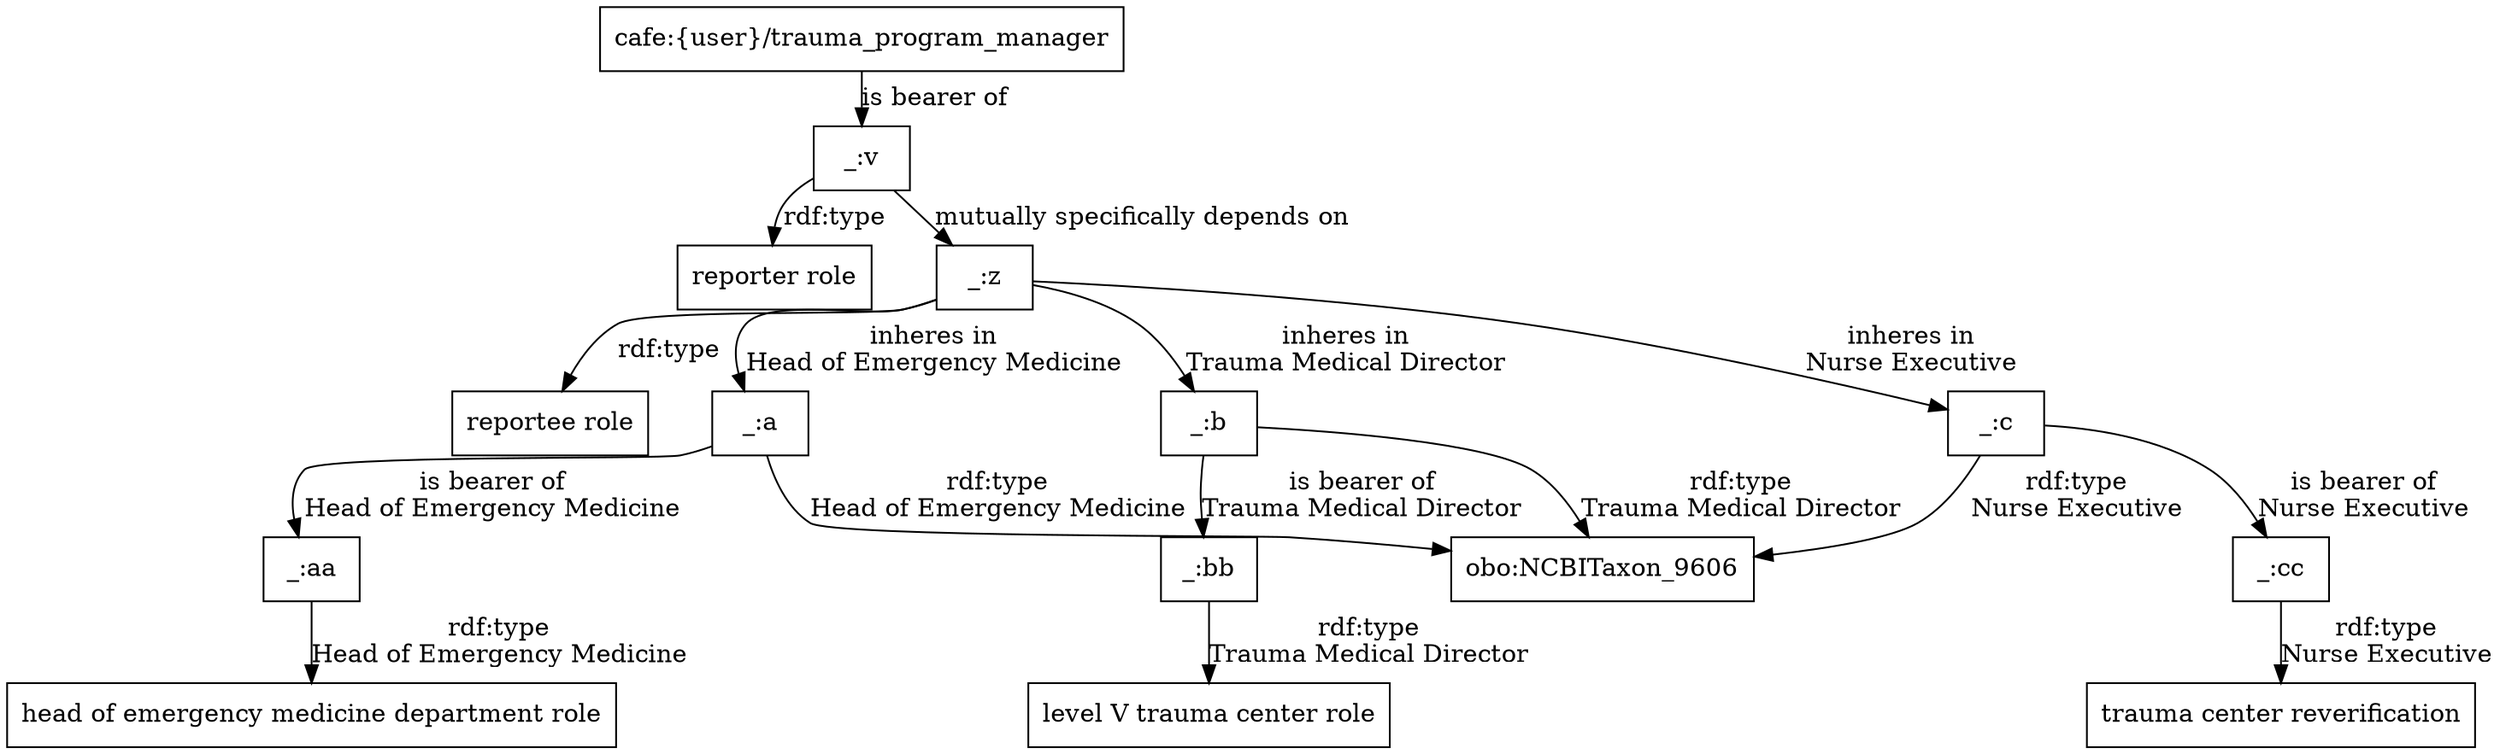 digraph g { node [shape=rectangle];
graph [splines=true, nodesep=.5, ranksep=0, overlap=false];
"cafe:{user}/trauma_program_manager" -> "_:v" [label="is bearer of"]
"_:v" -> "reporter role" [label="rdf:type"]
"_:v" -> "_:z" [label="mutually specifically depends on"]
"_:z" -> "reportee role" [label="rdf:type"]
"_:a" -> "_:aa" [label="is bearer of
Head of Emergency Medicine"]
"_:a" -> "obo:NCBITaxon_9606" [label="rdf:type
Head of Emergency Medicine"]
"_:aa" -> "head of emergency medicine department role" [label="rdf:type
Head of Emergency Medicine"]
"_:bb" -> "level V trauma center role" [label="rdf:type
Trauma Medical Director"]
"_:cc" -> "trauma center reverification" [label="rdf:type
Nurse Executive"]
"_:b" -> "_:bb" [label="is bearer of
Trauma Medical Director"]
"_:c" -> "_:cc" [label="is bearer of
Nurse Executive"]
"_:b" -> "obo:NCBITaxon_9606" [label="rdf:type
Trauma Medical Director"]
"_:c" -> "obo:NCBITaxon_9606" [label="rdf:type
Nurse Executive"]
"_:z" -> "_:b" [label="inheres in
Trauma Medical Director"]
"_:z" -> "_:c" [label="inheres in
Nurse Executive"]
"_:z" -> "_:a" [label="inheres in
Head of Emergency Medicine"]
}